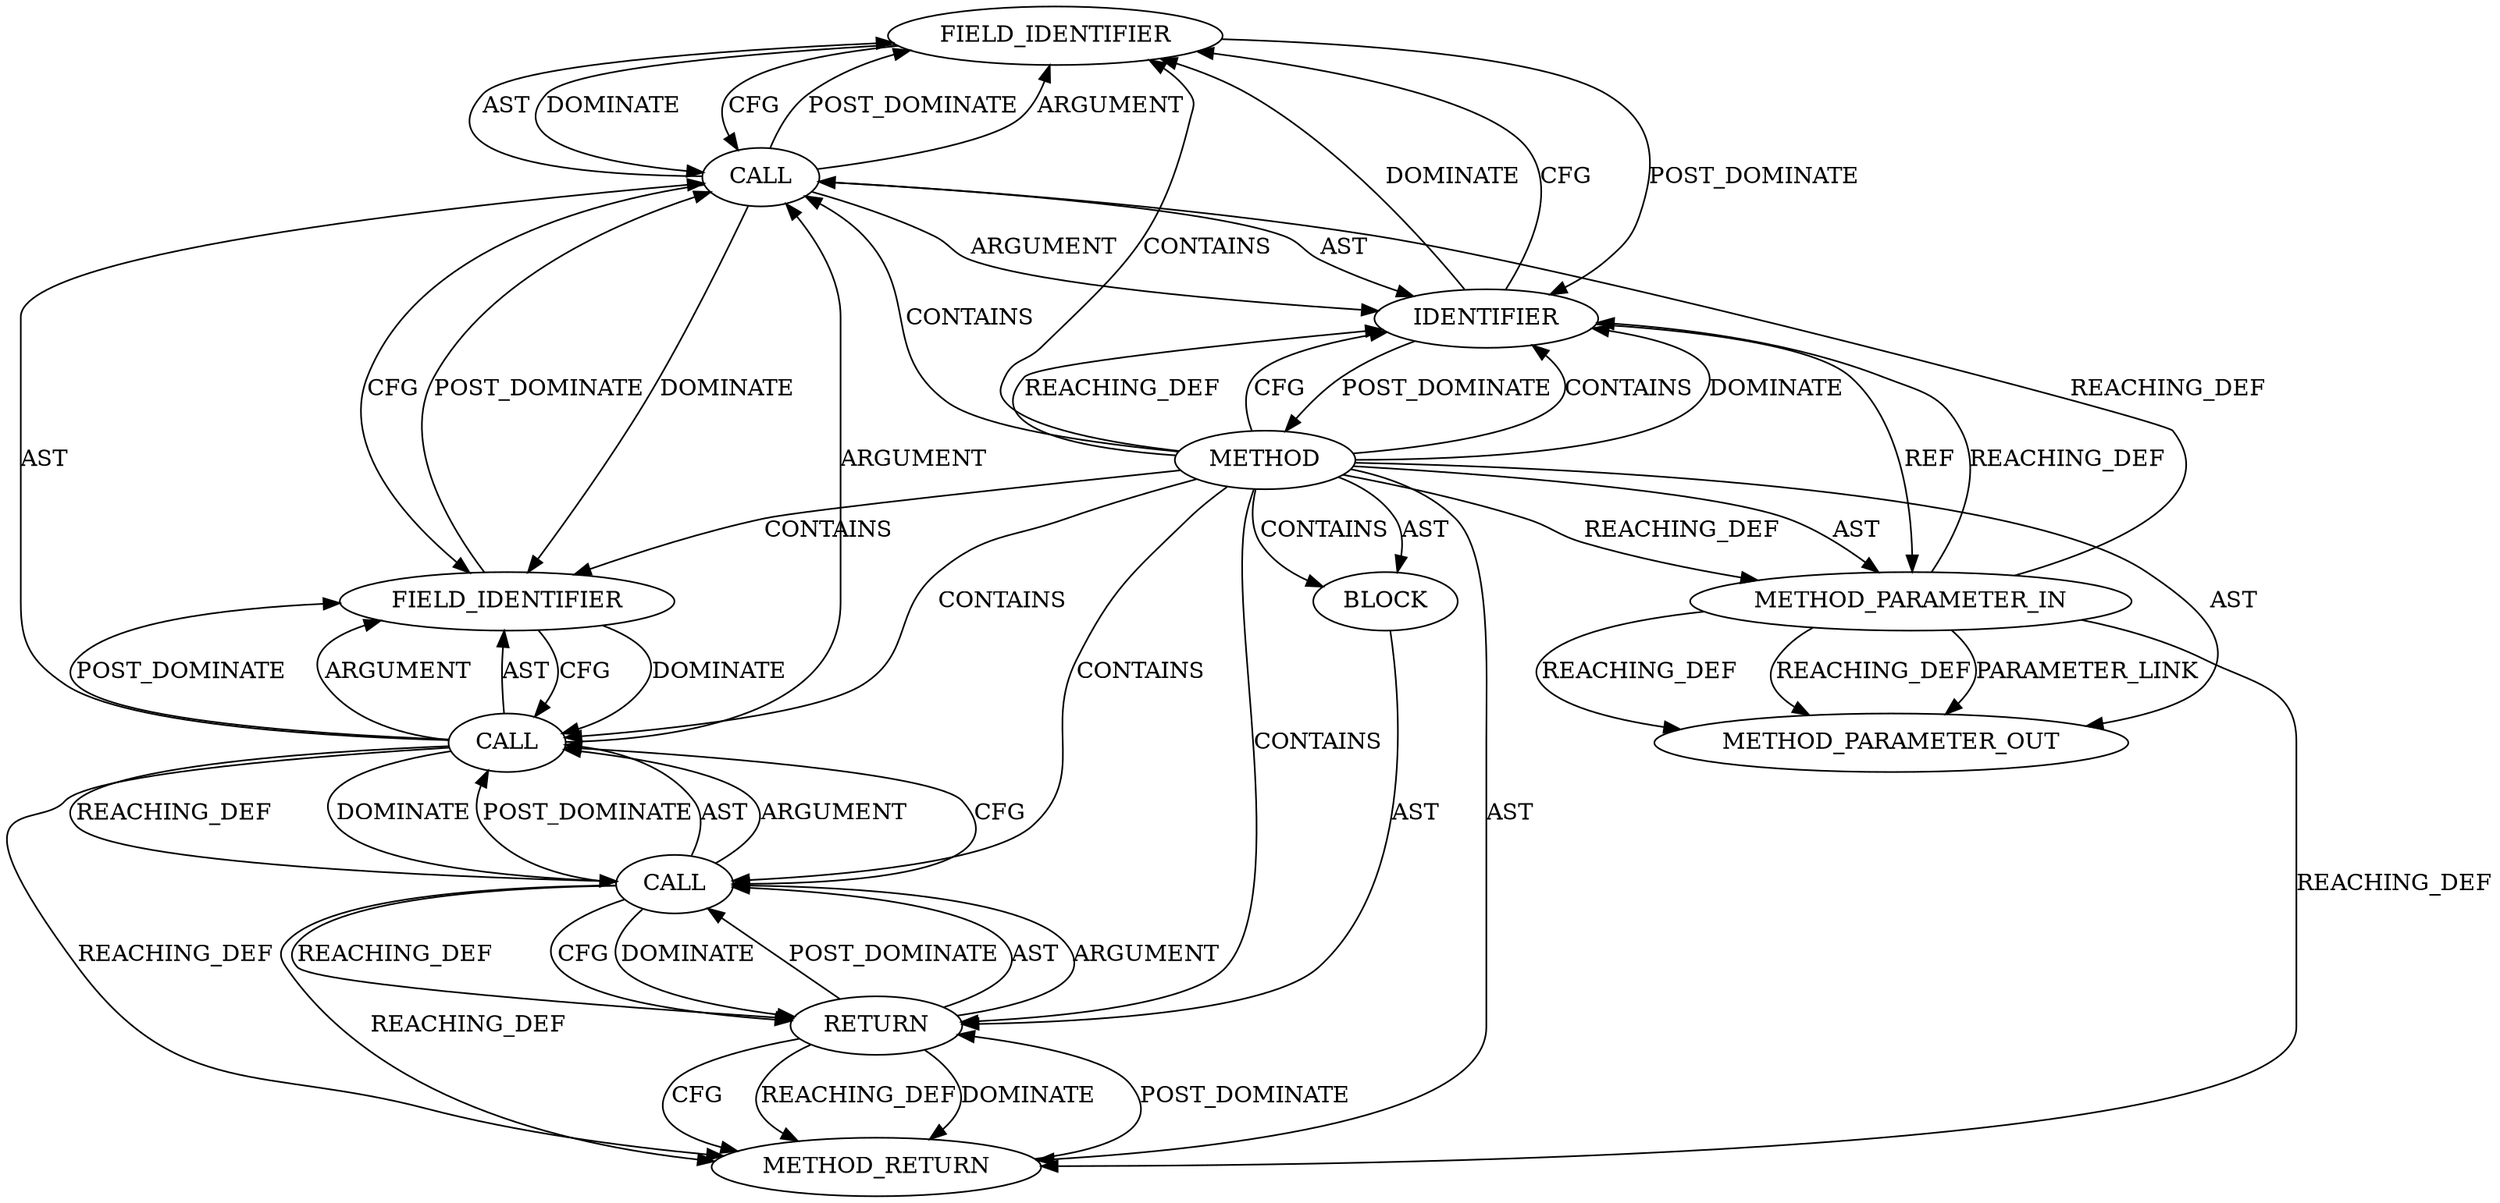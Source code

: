 digraph {
  1110 [label=FIELD_IDENTIFIER ORDER=2 ARGUMENT_INDEX=2 CODE="hdr" COLUMN_NUMBER=21 LINE_NUMBER=359 CANONICAL_NAME="hdr"]
  1105 [label=RETURN ORDER=1 ARGUMENT_INDEX=-1 CODE="return le32_to_cpu(msg->hdr.front_len);" COLUMN_NUMBER=2 LINE_NUMBER=359]
  1103 [label=METHOD_PARAMETER_IN ORDER=1 CODE="const struct ceph_msg *msg" IS_VARIADIC=false COLUMN_NUMBER=22 LINE_NUMBER=357 TYPE_FULL_NAME="ceph_msg*" EVALUATION_STRATEGY="BY_VALUE" INDEX=1 NAME="msg"]
  1108 [label=CALL ORDER=1 ARGUMENT_INDEX=1 CODE="msg->hdr" COLUMN_NUMBER=21 METHOD_FULL_NAME="<operator>.indirectFieldAccess" LINE_NUMBER=359 TYPE_FULL_NAME="<empty>" DISPATCH_TYPE="STATIC_DISPATCH" SIGNATURE="" NAME="<operator>.indirectFieldAccess"]
  1102 [label=METHOD COLUMN_NUMBER=1 LINE_NUMBER=357 COLUMN_NUMBER_END=1 IS_EXTERNAL=false SIGNATURE="int front_len (ceph_msg*)" NAME="front_len" AST_PARENT_TYPE="TYPE_DECL" AST_PARENT_FULL_NAME="messenger_v2.c:<global>" ORDER=22 CODE="static int front_len(const struct ceph_msg *msg)
{
	return le32_to_cpu(msg->hdr.front_len);
}" FULL_NAME="front_len" LINE_NUMBER_END=360 FILENAME="messenger_v2.c"]
  1107 [label=CALL ORDER=1 ARGUMENT_INDEX=1 CODE="msg->hdr.front_len" COLUMN_NUMBER=21 METHOD_FULL_NAME="<operator>.fieldAccess" LINE_NUMBER=359 TYPE_FULL_NAME="<empty>" DISPATCH_TYPE="STATIC_DISPATCH" SIGNATURE="" NAME="<operator>.fieldAccess"]
  1109 [label=IDENTIFIER ORDER=1 ARGUMENT_INDEX=1 CODE="msg" COLUMN_NUMBER=21 LINE_NUMBER=359 TYPE_FULL_NAME="ceph_msg*" NAME="msg"]
  1112 [label=METHOD_RETURN ORDER=3 CODE="RET" COLUMN_NUMBER=1 LINE_NUMBER=357 TYPE_FULL_NAME="int" EVALUATION_STRATEGY="BY_VALUE"]
  1111 [label=FIELD_IDENTIFIER ORDER=2 ARGUMENT_INDEX=2 CODE="front_len" COLUMN_NUMBER=21 LINE_NUMBER=359 CANONICAL_NAME="front_len"]
  13028 [label=METHOD_PARAMETER_OUT ORDER=1 CODE="const struct ceph_msg *msg" IS_VARIADIC=false COLUMN_NUMBER=22 LINE_NUMBER=357 TYPE_FULL_NAME="ceph_msg*" EVALUATION_STRATEGY="BY_VALUE" INDEX=1 NAME="msg"]
  1104 [label=BLOCK ORDER=2 ARGUMENT_INDEX=-1 CODE="{
	return le32_to_cpu(msg->hdr.front_len);
}" COLUMN_NUMBER=1 LINE_NUMBER=358 TYPE_FULL_NAME="void"]
  1106 [label=CALL ORDER=1 ARGUMENT_INDEX=-1 CODE="le32_to_cpu(msg->hdr.front_len)" COLUMN_NUMBER=9 METHOD_FULL_NAME="le32_to_cpu" LINE_NUMBER=359 TYPE_FULL_NAME="<empty>" DISPATCH_TYPE="STATIC_DISPATCH" SIGNATURE="" NAME="le32_to_cpu"]
  1102 -> 1103 [label=AST ]
  1106 -> 1105 [label=DOMINATE ]
  1106 -> 1107 [label=POST_DOMINATE ]
  1111 -> 1108 [label=POST_DOMINATE ]
  1106 -> 1112 [label=REACHING_DEF VARIABLE="le32_to_cpu(msg->hdr.front_len)"]
  1110 -> 1109 [label=POST_DOMINATE ]
  1108 -> 1109 [label=AST ]
  1102 -> 1109 [label=CONTAINS ]
  1106 -> 1105 [label=REACHING_DEF VARIABLE="le32_to_cpu(msg->hdr.front_len)"]
  1112 -> 1105 [label=POST_DOMINATE ]
  1108 -> 1109 [label=ARGUMENT ]
  1110 -> 1108 [label=DOMINATE ]
  1108 -> 1110 [label=POST_DOMINATE ]
  1107 -> 1106 [label=CFG ]
  1103 -> 13028 [label=REACHING_DEF VARIABLE="msg"]
  1103 -> 13028 [label=REACHING_DEF VARIABLE="msg"]
  1109 -> 1103 [label=REF ]
  1106 -> 1107 [label=AST ]
  1102 -> 1108 [label=CONTAINS ]
  1105 -> 1106 [label=POST_DOMINATE ]
  1109 -> 1110 [label=DOMINATE ]
  1102 -> 1107 [label=CONTAINS ]
  1110 -> 1108 [label=CFG ]
  1107 -> 1106 [label=REACHING_DEF VARIABLE="msg->hdr.front_len"]
  1107 -> 1111 [label=POST_DOMINATE ]
  1102 -> 1105 [label=CONTAINS ]
  1102 -> 1109 [label=DOMINATE ]
  1103 -> 13028 [label=PARAMETER_LINK ]
  1102 -> 1112 [label=AST ]
  1106 -> 1107 [label=ARGUMENT ]
  1111 -> 1107 [label=DOMINATE ]
  1109 -> 1110 [label=CFG ]
  1102 -> 1104 [label=AST ]
  1105 -> 1106 [label=AST ]
  1108 -> 1111 [label=DOMINATE ]
  1103 -> 1109 [label=REACHING_DEF VARIABLE="msg"]
  1105 -> 1106 [label=ARGUMENT ]
  1108 -> 1110 [label=ARGUMENT ]
  1106 -> 1105 [label=CFG ]
  1102 -> 13028 [label=AST ]
  1105 -> 1112 [label=CFG ]
  1105 -> 1112 [label=REACHING_DEF VARIABLE="<RET>"]
  1111 -> 1107 [label=CFG ]
  1107 -> 1108 [label=ARGUMENT ]
  1102 -> 1109 [label=REACHING_DEF VARIABLE=""]
  1102 -> 1103 [label=REACHING_DEF VARIABLE=""]
  1103 -> 1108 [label=REACHING_DEF VARIABLE="msg"]
  1107 -> 1108 [label=AST ]
  1103 -> 1112 [label=REACHING_DEF VARIABLE="msg"]
  1102 -> 1111 [label=CONTAINS ]
  1109 -> 1102 [label=POST_DOMINATE ]
  1107 -> 1106 [label=DOMINATE ]
  1105 -> 1112 [label=DOMINATE ]
  1107 -> 1111 [label=ARGUMENT ]
  1102 -> 1109 [label=CFG ]
  1107 -> 1111 [label=AST ]
  1102 -> 1104 [label=CONTAINS ]
  1107 -> 1112 [label=REACHING_DEF VARIABLE="msg->hdr.front_len"]
  1108 -> 1110 [label=AST ]
  1108 -> 1111 [label=CFG ]
  1102 -> 1110 [label=CONTAINS ]
  1102 -> 1106 [label=CONTAINS ]
  1104 -> 1105 [label=AST ]
}
